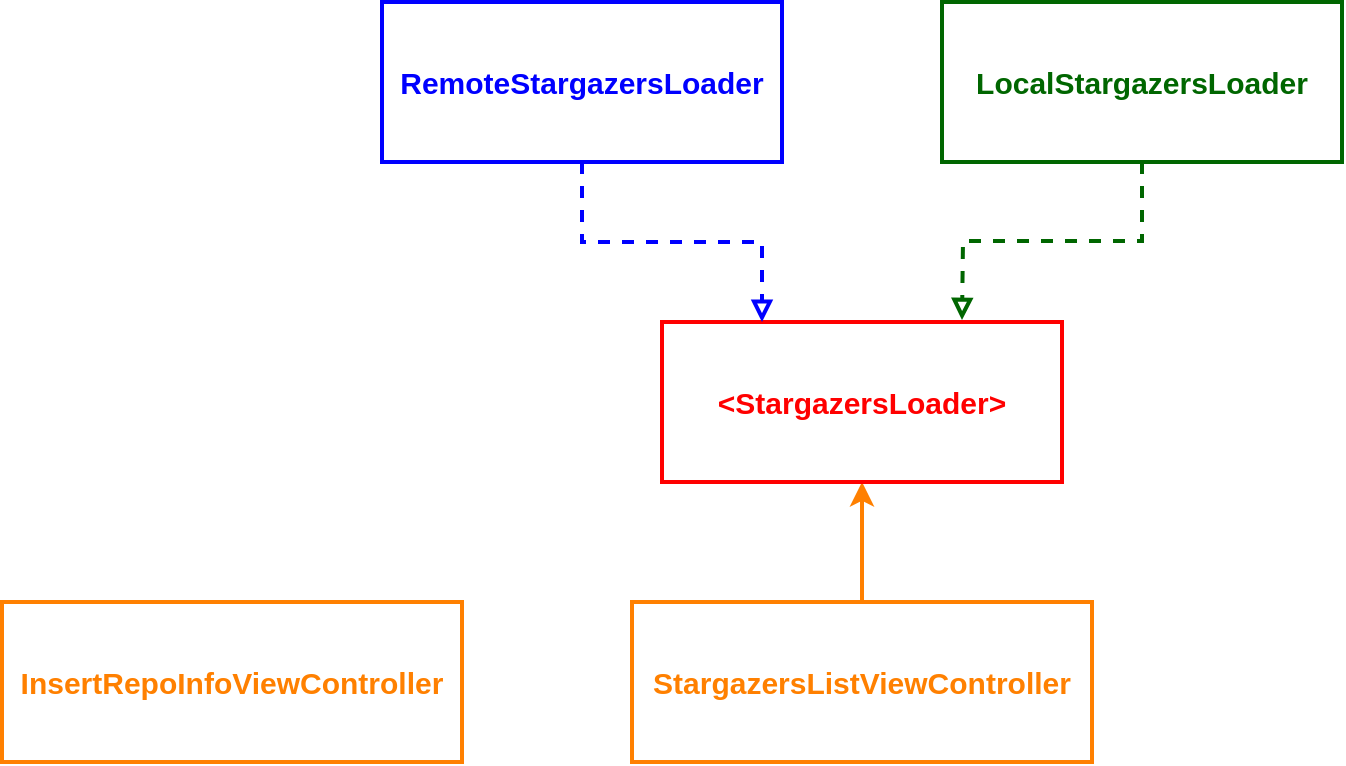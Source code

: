 <mxfile version="14.6.13" type="device"><diagram id="zfFk2GnqR2T1KwoDTGku" name="Page-1"><mxGraphModel dx="2306" dy="2019" grid="1" gridSize="10" guides="1" tooltips="1" connect="1" arrows="1" fold="1" page="0" pageScale="1" pageWidth="827" pageHeight="1169" math="0" shadow="0"><root><mxCell id="0"/><mxCell id="1" parent="0"/><mxCell id="_gjuGQUOKB3lQBDrmwEA-5" style="edgeStyle=orthogonalEdgeStyle;rounded=0;orthogonalLoop=1;jettySize=auto;html=1;entryX=0.5;entryY=1;entryDx=0;entryDy=0;fontSize=12;strokeWidth=2;strokeColor=#FF8000;" parent="1" source="_gjuGQUOKB3lQBDrmwEA-1" target="_gjuGQUOKB3lQBDrmwEA-3" edge="1"><mxGeometry relative="1" as="geometry"/></mxCell><mxCell id="_gjuGQUOKB3lQBDrmwEA-1" value="StargazersListViewController" style="rounded=0;whiteSpace=wrap;html=1;strokeWidth=2;fontSize=15;fontStyle=1;strokeColor=#FF8000;fontColor=#FF8000;" parent="1" vertex="1"><mxGeometry x="-835" y="-500" width="230" height="80" as="geometry"/></mxCell><mxCell id="_gjuGQUOKB3lQBDrmwEA-3" value="&amp;lt;StargazersLoader&amp;gt;" style="rounded=0;whiteSpace=wrap;html=1;fontSize=15;strokeWidth=2;fontStyle=1;strokeColor=#FF0000;fontColor=#FF0000;" parent="1" vertex="1"><mxGeometry x="-820" y="-640" width="200" height="80" as="geometry"/></mxCell><mxCell id="_gjuGQUOKB3lQBDrmwEA-6" style="edgeStyle=orthogonalEdgeStyle;rounded=0;orthogonalLoop=1;jettySize=auto;html=1;fontSize=12;dashed=1;endArrow=block;endFill=0;strokeWidth=2;strokeColor=#0000FF;exitX=0.5;exitY=1;exitDx=0;exitDy=0;entryX=0.25;entryY=0;entryDx=0;entryDy=0;" parent="1" source="_gjuGQUOKB3lQBDrmwEA-4" target="_gjuGQUOKB3lQBDrmwEA-3" edge="1"><mxGeometry relative="1" as="geometry"><Array as="points"><mxPoint x="-860" y="-680"/><mxPoint x="-770" y="-680"/></Array><mxPoint x="-860" y="-710" as="sourcePoint"/><mxPoint x="-720" y="-650" as="targetPoint"/></mxGeometry></mxCell><mxCell id="_gjuGQUOKB3lQBDrmwEA-4" value="RemoteStargazersLoader" style="rounded=0;whiteSpace=wrap;html=1;fontSize=15;strokeWidth=2;fontStyle=1;strokeColor=#0000FF;fontColor=#0000FF;" parent="1" vertex="1"><mxGeometry x="-960" y="-800" width="200" height="80" as="geometry"/></mxCell><mxCell id="_gjuGQUOKB3lQBDrmwEA-9" value="InsertRepoInfoViewController" style="rounded=0;whiteSpace=wrap;html=1;strokeWidth=2;fontSize=15;fontStyle=1;strokeColor=#FF8000;fontColor=#FF8000;" parent="1" vertex="1"><mxGeometry x="-1150" y="-500" width="230" height="80" as="geometry"/></mxCell><mxCell id="zqRq3MYB97xJmes2Uslc-2" style="edgeStyle=orthogonalEdgeStyle;rounded=0;orthogonalLoop=1;jettySize=auto;html=1;exitX=0.5;exitY=1;exitDx=0;exitDy=0;strokeWidth=2;dashed=1;endArrow=block;endFill=0;strokeColor=#006600;" parent="1" source="zqRq3MYB97xJmes2Uslc-1" edge="1"><mxGeometry relative="1" as="geometry"><mxPoint x="-670" y="-641" as="targetPoint"/></mxGeometry></mxCell><mxCell id="zqRq3MYB97xJmes2Uslc-1" value="LocalStargazersLoader" style="rounded=0;whiteSpace=wrap;html=1;fontSize=15;strokeWidth=2;fontStyle=1;strokeColor=#006600;fontColor=#006600;" parent="1" vertex="1"><mxGeometry x="-680" y="-800" width="200" height="80" as="geometry"/></mxCell></root></mxGraphModel></diagram></mxfile>